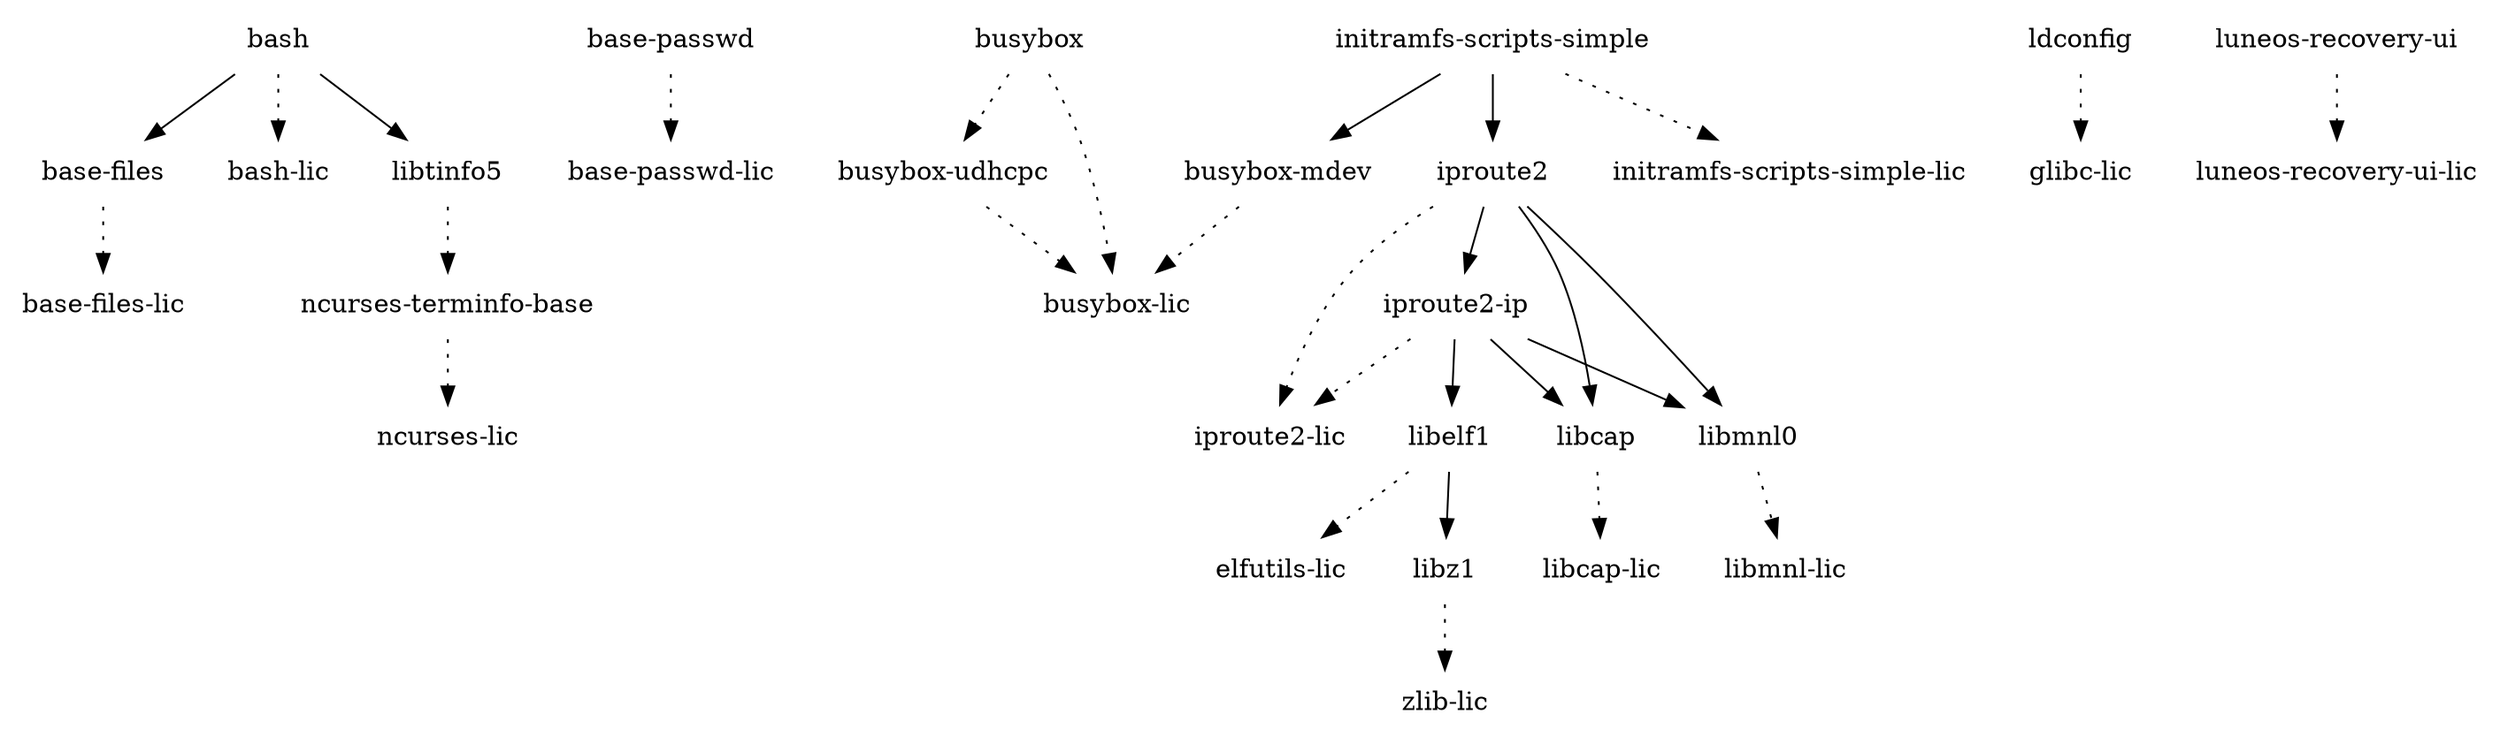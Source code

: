 digraph depends {
    node [shape=plaintext]
"base-files" -> "base-files-lic" [style=dotted]
"base-passwd" -> "base-passwd-lic" [style=dotted]
"bash" -> "base-files"
"bash" -> "bash-lic" [style=dotted]
"bash" -> "libtinfo5"
"busybox" -> "busybox-lic" [style=dotted]
"busybox" -> "busybox-udhcpc" [style=dotted]
"busybox-mdev" -> "busybox-lic" [style=dotted]
"busybox-udhcpc" -> "busybox-lic" [style=dotted]
"initramfs-scripts-simple" -> "busybox-mdev"
"initramfs-scripts-simple" -> "initramfs-scripts-simple-lic" [style=dotted]
"initramfs-scripts-simple" -> "iproute2"
"iproute2-ip" -> "iproute2-lic" [style=dotted]
"iproute2-ip" -> "libcap"
"iproute2-ip" -> "libelf1"
"iproute2-ip" -> "libmnl0"
"iproute2" -> "iproute2-ip"
"iproute2" -> "iproute2-lic" [style=dotted]
"iproute2" -> "libcap"
"iproute2" -> "libmnl0"
"ldconfig" -> "glibc-lic" [style=dotted]
"libcap" -> "libcap-lic" [style=dotted]
"libelf1" -> "elfutils-lic" [style=dotted]
"libelf1" -> "libz1"
"libmnl0" -> "libmnl-lic" [style=dotted]
"libtinfo5" -> "ncurses-terminfo-base" [style=dotted]
"libz1" -> "zlib-lic" [style=dotted]
"luneos-recovery-ui" -> "luneos-recovery-ui-lic" [style=dotted]
"ncurses-terminfo-base" -> "ncurses-lic" [style=dotted]
}
